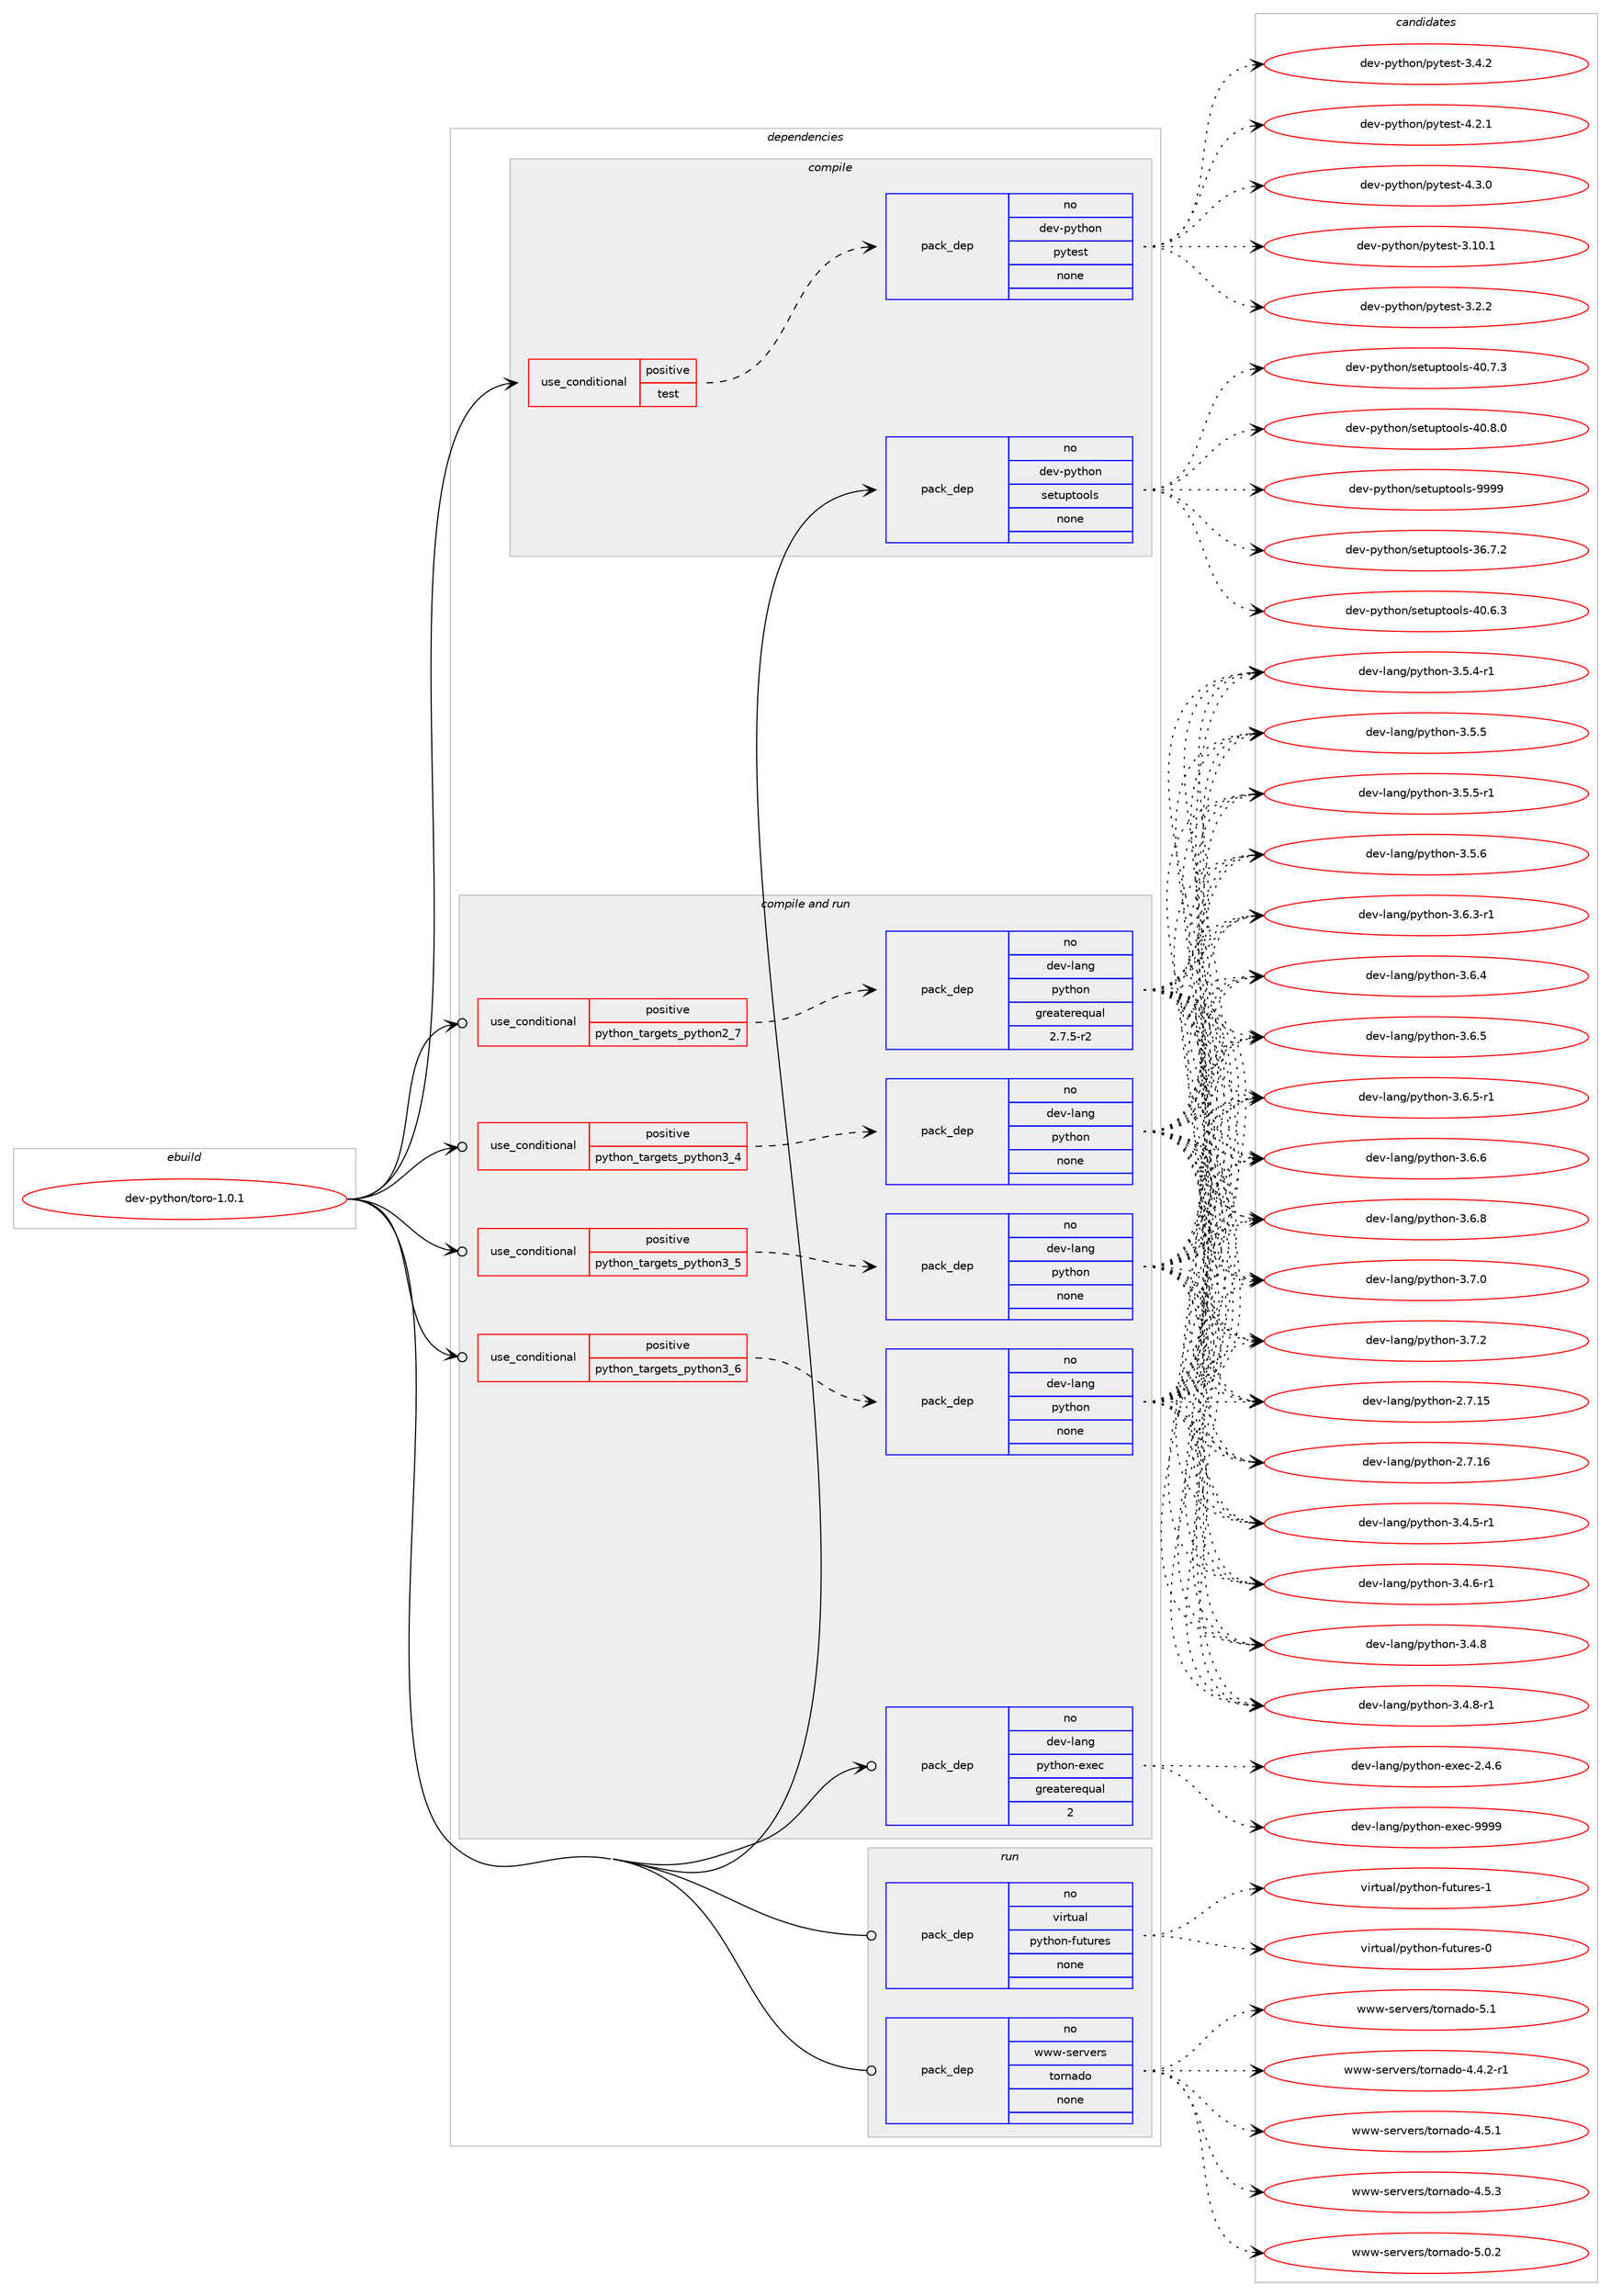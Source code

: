 digraph prolog {

# *************
# Graph options
# *************

newrank=true;
concentrate=true;
compound=true;
graph [rankdir=LR,fontname=Helvetica,fontsize=10,ranksep=1.5];#, ranksep=2.5, nodesep=0.2];
edge  [arrowhead=vee];
node  [fontname=Helvetica,fontsize=10];

# **********
# The ebuild
# **********

subgraph cluster_leftcol {
color=gray;
rank=same;
label=<<i>ebuild</i>>;
id [label="dev-python/toro-1.0.1", color=red, width=4, href="../dev-python/toro-1.0.1.svg"];
}

# ****************
# The dependencies
# ****************

subgraph cluster_midcol {
color=gray;
label=<<i>dependencies</i>>;
subgraph cluster_compile {
fillcolor="#eeeeee";
style=filled;
label=<<i>compile</i>>;
subgraph cond385869 {
dependency1444946 [label=<<TABLE BORDER="0" CELLBORDER="1" CELLSPACING="0" CELLPADDING="4"><TR><TD ROWSPAN="3" CELLPADDING="10">use_conditional</TD></TR><TR><TD>positive</TD></TR><TR><TD>test</TD></TR></TABLE>>, shape=none, color=red];
subgraph pack1035714 {
dependency1444947 [label=<<TABLE BORDER="0" CELLBORDER="1" CELLSPACING="0" CELLPADDING="4" WIDTH="220"><TR><TD ROWSPAN="6" CELLPADDING="30">pack_dep</TD></TR><TR><TD WIDTH="110">no</TD></TR><TR><TD>dev-python</TD></TR><TR><TD>pytest</TD></TR><TR><TD>none</TD></TR><TR><TD></TD></TR></TABLE>>, shape=none, color=blue];
}
dependency1444946:e -> dependency1444947:w [weight=20,style="dashed",arrowhead="vee"];
}
id:e -> dependency1444946:w [weight=20,style="solid",arrowhead="vee"];
subgraph pack1035715 {
dependency1444948 [label=<<TABLE BORDER="0" CELLBORDER="1" CELLSPACING="0" CELLPADDING="4" WIDTH="220"><TR><TD ROWSPAN="6" CELLPADDING="30">pack_dep</TD></TR><TR><TD WIDTH="110">no</TD></TR><TR><TD>dev-python</TD></TR><TR><TD>setuptools</TD></TR><TR><TD>none</TD></TR><TR><TD></TD></TR></TABLE>>, shape=none, color=blue];
}
id:e -> dependency1444948:w [weight=20,style="solid",arrowhead="vee"];
}
subgraph cluster_compileandrun {
fillcolor="#eeeeee";
style=filled;
label=<<i>compile and run</i>>;
subgraph cond385870 {
dependency1444949 [label=<<TABLE BORDER="0" CELLBORDER="1" CELLSPACING="0" CELLPADDING="4"><TR><TD ROWSPAN="3" CELLPADDING="10">use_conditional</TD></TR><TR><TD>positive</TD></TR><TR><TD>python_targets_python2_7</TD></TR></TABLE>>, shape=none, color=red];
subgraph pack1035716 {
dependency1444950 [label=<<TABLE BORDER="0" CELLBORDER="1" CELLSPACING="0" CELLPADDING="4" WIDTH="220"><TR><TD ROWSPAN="6" CELLPADDING="30">pack_dep</TD></TR><TR><TD WIDTH="110">no</TD></TR><TR><TD>dev-lang</TD></TR><TR><TD>python</TD></TR><TR><TD>greaterequal</TD></TR><TR><TD>2.7.5-r2</TD></TR></TABLE>>, shape=none, color=blue];
}
dependency1444949:e -> dependency1444950:w [weight=20,style="dashed",arrowhead="vee"];
}
id:e -> dependency1444949:w [weight=20,style="solid",arrowhead="odotvee"];
subgraph cond385871 {
dependency1444951 [label=<<TABLE BORDER="0" CELLBORDER="1" CELLSPACING="0" CELLPADDING="4"><TR><TD ROWSPAN="3" CELLPADDING="10">use_conditional</TD></TR><TR><TD>positive</TD></TR><TR><TD>python_targets_python3_4</TD></TR></TABLE>>, shape=none, color=red];
subgraph pack1035717 {
dependency1444952 [label=<<TABLE BORDER="0" CELLBORDER="1" CELLSPACING="0" CELLPADDING="4" WIDTH="220"><TR><TD ROWSPAN="6" CELLPADDING="30">pack_dep</TD></TR><TR><TD WIDTH="110">no</TD></TR><TR><TD>dev-lang</TD></TR><TR><TD>python</TD></TR><TR><TD>none</TD></TR><TR><TD></TD></TR></TABLE>>, shape=none, color=blue];
}
dependency1444951:e -> dependency1444952:w [weight=20,style="dashed",arrowhead="vee"];
}
id:e -> dependency1444951:w [weight=20,style="solid",arrowhead="odotvee"];
subgraph cond385872 {
dependency1444953 [label=<<TABLE BORDER="0" CELLBORDER="1" CELLSPACING="0" CELLPADDING="4"><TR><TD ROWSPAN="3" CELLPADDING="10">use_conditional</TD></TR><TR><TD>positive</TD></TR><TR><TD>python_targets_python3_5</TD></TR></TABLE>>, shape=none, color=red];
subgraph pack1035718 {
dependency1444954 [label=<<TABLE BORDER="0" CELLBORDER="1" CELLSPACING="0" CELLPADDING="4" WIDTH="220"><TR><TD ROWSPAN="6" CELLPADDING="30">pack_dep</TD></TR><TR><TD WIDTH="110">no</TD></TR><TR><TD>dev-lang</TD></TR><TR><TD>python</TD></TR><TR><TD>none</TD></TR><TR><TD></TD></TR></TABLE>>, shape=none, color=blue];
}
dependency1444953:e -> dependency1444954:w [weight=20,style="dashed",arrowhead="vee"];
}
id:e -> dependency1444953:w [weight=20,style="solid",arrowhead="odotvee"];
subgraph cond385873 {
dependency1444955 [label=<<TABLE BORDER="0" CELLBORDER="1" CELLSPACING="0" CELLPADDING="4"><TR><TD ROWSPAN="3" CELLPADDING="10">use_conditional</TD></TR><TR><TD>positive</TD></TR><TR><TD>python_targets_python3_6</TD></TR></TABLE>>, shape=none, color=red];
subgraph pack1035719 {
dependency1444956 [label=<<TABLE BORDER="0" CELLBORDER="1" CELLSPACING="0" CELLPADDING="4" WIDTH="220"><TR><TD ROWSPAN="6" CELLPADDING="30">pack_dep</TD></TR><TR><TD WIDTH="110">no</TD></TR><TR><TD>dev-lang</TD></TR><TR><TD>python</TD></TR><TR><TD>none</TD></TR><TR><TD></TD></TR></TABLE>>, shape=none, color=blue];
}
dependency1444955:e -> dependency1444956:w [weight=20,style="dashed",arrowhead="vee"];
}
id:e -> dependency1444955:w [weight=20,style="solid",arrowhead="odotvee"];
subgraph pack1035720 {
dependency1444957 [label=<<TABLE BORDER="0" CELLBORDER="1" CELLSPACING="0" CELLPADDING="4" WIDTH="220"><TR><TD ROWSPAN="6" CELLPADDING="30">pack_dep</TD></TR><TR><TD WIDTH="110">no</TD></TR><TR><TD>dev-lang</TD></TR><TR><TD>python-exec</TD></TR><TR><TD>greaterequal</TD></TR><TR><TD>2</TD></TR></TABLE>>, shape=none, color=blue];
}
id:e -> dependency1444957:w [weight=20,style="solid",arrowhead="odotvee"];
}
subgraph cluster_run {
fillcolor="#eeeeee";
style=filled;
label=<<i>run</i>>;
subgraph pack1035721 {
dependency1444958 [label=<<TABLE BORDER="0" CELLBORDER="1" CELLSPACING="0" CELLPADDING="4" WIDTH="220"><TR><TD ROWSPAN="6" CELLPADDING="30">pack_dep</TD></TR><TR><TD WIDTH="110">no</TD></TR><TR><TD>virtual</TD></TR><TR><TD>python-futures</TD></TR><TR><TD>none</TD></TR><TR><TD></TD></TR></TABLE>>, shape=none, color=blue];
}
id:e -> dependency1444958:w [weight=20,style="solid",arrowhead="odot"];
subgraph pack1035722 {
dependency1444959 [label=<<TABLE BORDER="0" CELLBORDER="1" CELLSPACING="0" CELLPADDING="4" WIDTH="220"><TR><TD ROWSPAN="6" CELLPADDING="30">pack_dep</TD></TR><TR><TD WIDTH="110">no</TD></TR><TR><TD>www-servers</TD></TR><TR><TD>tornado</TD></TR><TR><TD>none</TD></TR><TR><TD></TD></TR></TABLE>>, shape=none, color=blue];
}
id:e -> dependency1444959:w [weight=20,style="solid",arrowhead="odot"];
}
}

# **************
# The candidates
# **************

subgraph cluster_choices {
rank=same;
color=gray;
label=<<i>candidates</i>>;

subgraph choice1035714 {
color=black;
nodesep=1;
choice100101118451121211161041111104711212111610111511645514649484649 [label="dev-python/pytest-3.10.1", color=red, width=4,href="../dev-python/pytest-3.10.1.svg"];
choice1001011184511212111610411111047112121116101115116455146504650 [label="dev-python/pytest-3.2.2", color=red, width=4,href="../dev-python/pytest-3.2.2.svg"];
choice1001011184511212111610411111047112121116101115116455146524650 [label="dev-python/pytest-3.4.2", color=red, width=4,href="../dev-python/pytest-3.4.2.svg"];
choice1001011184511212111610411111047112121116101115116455246504649 [label="dev-python/pytest-4.2.1", color=red, width=4,href="../dev-python/pytest-4.2.1.svg"];
choice1001011184511212111610411111047112121116101115116455246514648 [label="dev-python/pytest-4.3.0", color=red, width=4,href="../dev-python/pytest-4.3.0.svg"];
dependency1444947:e -> choice100101118451121211161041111104711212111610111511645514649484649:w [style=dotted,weight="100"];
dependency1444947:e -> choice1001011184511212111610411111047112121116101115116455146504650:w [style=dotted,weight="100"];
dependency1444947:e -> choice1001011184511212111610411111047112121116101115116455146524650:w [style=dotted,weight="100"];
dependency1444947:e -> choice1001011184511212111610411111047112121116101115116455246504649:w [style=dotted,weight="100"];
dependency1444947:e -> choice1001011184511212111610411111047112121116101115116455246514648:w [style=dotted,weight="100"];
}
subgraph choice1035715 {
color=black;
nodesep=1;
choice100101118451121211161041111104711510111611711211611111110811545515446554650 [label="dev-python/setuptools-36.7.2", color=red, width=4,href="../dev-python/setuptools-36.7.2.svg"];
choice100101118451121211161041111104711510111611711211611111110811545524846544651 [label="dev-python/setuptools-40.6.3", color=red, width=4,href="../dev-python/setuptools-40.6.3.svg"];
choice100101118451121211161041111104711510111611711211611111110811545524846554651 [label="dev-python/setuptools-40.7.3", color=red, width=4,href="../dev-python/setuptools-40.7.3.svg"];
choice100101118451121211161041111104711510111611711211611111110811545524846564648 [label="dev-python/setuptools-40.8.0", color=red, width=4,href="../dev-python/setuptools-40.8.0.svg"];
choice10010111845112121116104111110471151011161171121161111111081154557575757 [label="dev-python/setuptools-9999", color=red, width=4,href="../dev-python/setuptools-9999.svg"];
dependency1444948:e -> choice100101118451121211161041111104711510111611711211611111110811545515446554650:w [style=dotted,weight="100"];
dependency1444948:e -> choice100101118451121211161041111104711510111611711211611111110811545524846544651:w [style=dotted,weight="100"];
dependency1444948:e -> choice100101118451121211161041111104711510111611711211611111110811545524846554651:w [style=dotted,weight="100"];
dependency1444948:e -> choice100101118451121211161041111104711510111611711211611111110811545524846564648:w [style=dotted,weight="100"];
dependency1444948:e -> choice10010111845112121116104111110471151011161171121161111111081154557575757:w [style=dotted,weight="100"];
}
subgraph choice1035716 {
color=black;
nodesep=1;
choice10010111845108971101034711212111610411111045504655464953 [label="dev-lang/python-2.7.15", color=red, width=4,href="../dev-lang/python-2.7.15.svg"];
choice10010111845108971101034711212111610411111045504655464954 [label="dev-lang/python-2.7.16", color=red, width=4,href="../dev-lang/python-2.7.16.svg"];
choice1001011184510897110103471121211161041111104551465246534511449 [label="dev-lang/python-3.4.5-r1", color=red, width=4,href="../dev-lang/python-3.4.5-r1.svg"];
choice1001011184510897110103471121211161041111104551465246544511449 [label="dev-lang/python-3.4.6-r1", color=red, width=4,href="../dev-lang/python-3.4.6-r1.svg"];
choice100101118451089711010347112121116104111110455146524656 [label="dev-lang/python-3.4.8", color=red, width=4,href="../dev-lang/python-3.4.8.svg"];
choice1001011184510897110103471121211161041111104551465246564511449 [label="dev-lang/python-3.4.8-r1", color=red, width=4,href="../dev-lang/python-3.4.8-r1.svg"];
choice1001011184510897110103471121211161041111104551465346524511449 [label="dev-lang/python-3.5.4-r1", color=red, width=4,href="../dev-lang/python-3.5.4-r1.svg"];
choice100101118451089711010347112121116104111110455146534653 [label="dev-lang/python-3.5.5", color=red, width=4,href="../dev-lang/python-3.5.5.svg"];
choice1001011184510897110103471121211161041111104551465346534511449 [label="dev-lang/python-3.5.5-r1", color=red, width=4,href="../dev-lang/python-3.5.5-r1.svg"];
choice100101118451089711010347112121116104111110455146534654 [label="dev-lang/python-3.5.6", color=red, width=4,href="../dev-lang/python-3.5.6.svg"];
choice1001011184510897110103471121211161041111104551465446514511449 [label="dev-lang/python-3.6.3-r1", color=red, width=4,href="../dev-lang/python-3.6.3-r1.svg"];
choice100101118451089711010347112121116104111110455146544652 [label="dev-lang/python-3.6.4", color=red, width=4,href="../dev-lang/python-3.6.4.svg"];
choice100101118451089711010347112121116104111110455146544653 [label="dev-lang/python-3.6.5", color=red, width=4,href="../dev-lang/python-3.6.5.svg"];
choice1001011184510897110103471121211161041111104551465446534511449 [label="dev-lang/python-3.6.5-r1", color=red, width=4,href="../dev-lang/python-3.6.5-r1.svg"];
choice100101118451089711010347112121116104111110455146544654 [label="dev-lang/python-3.6.6", color=red, width=4,href="../dev-lang/python-3.6.6.svg"];
choice100101118451089711010347112121116104111110455146544656 [label="dev-lang/python-3.6.8", color=red, width=4,href="../dev-lang/python-3.6.8.svg"];
choice100101118451089711010347112121116104111110455146554648 [label="dev-lang/python-3.7.0", color=red, width=4,href="../dev-lang/python-3.7.0.svg"];
choice100101118451089711010347112121116104111110455146554650 [label="dev-lang/python-3.7.2", color=red, width=4,href="../dev-lang/python-3.7.2.svg"];
dependency1444950:e -> choice10010111845108971101034711212111610411111045504655464953:w [style=dotted,weight="100"];
dependency1444950:e -> choice10010111845108971101034711212111610411111045504655464954:w [style=dotted,weight="100"];
dependency1444950:e -> choice1001011184510897110103471121211161041111104551465246534511449:w [style=dotted,weight="100"];
dependency1444950:e -> choice1001011184510897110103471121211161041111104551465246544511449:w [style=dotted,weight="100"];
dependency1444950:e -> choice100101118451089711010347112121116104111110455146524656:w [style=dotted,weight="100"];
dependency1444950:e -> choice1001011184510897110103471121211161041111104551465246564511449:w [style=dotted,weight="100"];
dependency1444950:e -> choice1001011184510897110103471121211161041111104551465346524511449:w [style=dotted,weight="100"];
dependency1444950:e -> choice100101118451089711010347112121116104111110455146534653:w [style=dotted,weight="100"];
dependency1444950:e -> choice1001011184510897110103471121211161041111104551465346534511449:w [style=dotted,weight="100"];
dependency1444950:e -> choice100101118451089711010347112121116104111110455146534654:w [style=dotted,weight="100"];
dependency1444950:e -> choice1001011184510897110103471121211161041111104551465446514511449:w [style=dotted,weight="100"];
dependency1444950:e -> choice100101118451089711010347112121116104111110455146544652:w [style=dotted,weight="100"];
dependency1444950:e -> choice100101118451089711010347112121116104111110455146544653:w [style=dotted,weight="100"];
dependency1444950:e -> choice1001011184510897110103471121211161041111104551465446534511449:w [style=dotted,weight="100"];
dependency1444950:e -> choice100101118451089711010347112121116104111110455146544654:w [style=dotted,weight="100"];
dependency1444950:e -> choice100101118451089711010347112121116104111110455146544656:w [style=dotted,weight="100"];
dependency1444950:e -> choice100101118451089711010347112121116104111110455146554648:w [style=dotted,weight="100"];
dependency1444950:e -> choice100101118451089711010347112121116104111110455146554650:w [style=dotted,weight="100"];
}
subgraph choice1035717 {
color=black;
nodesep=1;
choice10010111845108971101034711212111610411111045504655464953 [label="dev-lang/python-2.7.15", color=red, width=4,href="../dev-lang/python-2.7.15.svg"];
choice10010111845108971101034711212111610411111045504655464954 [label="dev-lang/python-2.7.16", color=red, width=4,href="../dev-lang/python-2.7.16.svg"];
choice1001011184510897110103471121211161041111104551465246534511449 [label="dev-lang/python-3.4.5-r1", color=red, width=4,href="../dev-lang/python-3.4.5-r1.svg"];
choice1001011184510897110103471121211161041111104551465246544511449 [label="dev-lang/python-3.4.6-r1", color=red, width=4,href="../dev-lang/python-3.4.6-r1.svg"];
choice100101118451089711010347112121116104111110455146524656 [label="dev-lang/python-3.4.8", color=red, width=4,href="../dev-lang/python-3.4.8.svg"];
choice1001011184510897110103471121211161041111104551465246564511449 [label="dev-lang/python-3.4.8-r1", color=red, width=4,href="../dev-lang/python-3.4.8-r1.svg"];
choice1001011184510897110103471121211161041111104551465346524511449 [label="dev-lang/python-3.5.4-r1", color=red, width=4,href="../dev-lang/python-3.5.4-r1.svg"];
choice100101118451089711010347112121116104111110455146534653 [label="dev-lang/python-3.5.5", color=red, width=4,href="../dev-lang/python-3.5.5.svg"];
choice1001011184510897110103471121211161041111104551465346534511449 [label="dev-lang/python-3.5.5-r1", color=red, width=4,href="../dev-lang/python-3.5.5-r1.svg"];
choice100101118451089711010347112121116104111110455146534654 [label="dev-lang/python-3.5.6", color=red, width=4,href="../dev-lang/python-3.5.6.svg"];
choice1001011184510897110103471121211161041111104551465446514511449 [label="dev-lang/python-3.6.3-r1", color=red, width=4,href="../dev-lang/python-3.6.3-r1.svg"];
choice100101118451089711010347112121116104111110455146544652 [label="dev-lang/python-3.6.4", color=red, width=4,href="../dev-lang/python-3.6.4.svg"];
choice100101118451089711010347112121116104111110455146544653 [label="dev-lang/python-3.6.5", color=red, width=4,href="../dev-lang/python-3.6.5.svg"];
choice1001011184510897110103471121211161041111104551465446534511449 [label="dev-lang/python-3.6.5-r1", color=red, width=4,href="../dev-lang/python-3.6.5-r1.svg"];
choice100101118451089711010347112121116104111110455146544654 [label="dev-lang/python-3.6.6", color=red, width=4,href="../dev-lang/python-3.6.6.svg"];
choice100101118451089711010347112121116104111110455146544656 [label="dev-lang/python-3.6.8", color=red, width=4,href="../dev-lang/python-3.6.8.svg"];
choice100101118451089711010347112121116104111110455146554648 [label="dev-lang/python-3.7.0", color=red, width=4,href="../dev-lang/python-3.7.0.svg"];
choice100101118451089711010347112121116104111110455146554650 [label="dev-lang/python-3.7.2", color=red, width=4,href="../dev-lang/python-3.7.2.svg"];
dependency1444952:e -> choice10010111845108971101034711212111610411111045504655464953:w [style=dotted,weight="100"];
dependency1444952:e -> choice10010111845108971101034711212111610411111045504655464954:w [style=dotted,weight="100"];
dependency1444952:e -> choice1001011184510897110103471121211161041111104551465246534511449:w [style=dotted,weight="100"];
dependency1444952:e -> choice1001011184510897110103471121211161041111104551465246544511449:w [style=dotted,weight="100"];
dependency1444952:e -> choice100101118451089711010347112121116104111110455146524656:w [style=dotted,weight="100"];
dependency1444952:e -> choice1001011184510897110103471121211161041111104551465246564511449:w [style=dotted,weight="100"];
dependency1444952:e -> choice1001011184510897110103471121211161041111104551465346524511449:w [style=dotted,weight="100"];
dependency1444952:e -> choice100101118451089711010347112121116104111110455146534653:w [style=dotted,weight="100"];
dependency1444952:e -> choice1001011184510897110103471121211161041111104551465346534511449:w [style=dotted,weight="100"];
dependency1444952:e -> choice100101118451089711010347112121116104111110455146534654:w [style=dotted,weight="100"];
dependency1444952:e -> choice1001011184510897110103471121211161041111104551465446514511449:w [style=dotted,weight="100"];
dependency1444952:e -> choice100101118451089711010347112121116104111110455146544652:w [style=dotted,weight="100"];
dependency1444952:e -> choice100101118451089711010347112121116104111110455146544653:w [style=dotted,weight="100"];
dependency1444952:e -> choice1001011184510897110103471121211161041111104551465446534511449:w [style=dotted,weight="100"];
dependency1444952:e -> choice100101118451089711010347112121116104111110455146544654:w [style=dotted,weight="100"];
dependency1444952:e -> choice100101118451089711010347112121116104111110455146544656:w [style=dotted,weight="100"];
dependency1444952:e -> choice100101118451089711010347112121116104111110455146554648:w [style=dotted,weight="100"];
dependency1444952:e -> choice100101118451089711010347112121116104111110455146554650:w [style=dotted,weight="100"];
}
subgraph choice1035718 {
color=black;
nodesep=1;
choice10010111845108971101034711212111610411111045504655464953 [label="dev-lang/python-2.7.15", color=red, width=4,href="../dev-lang/python-2.7.15.svg"];
choice10010111845108971101034711212111610411111045504655464954 [label="dev-lang/python-2.7.16", color=red, width=4,href="../dev-lang/python-2.7.16.svg"];
choice1001011184510897110103471121211161041111104551465246534511449 [label="dev-lang/python-3.4.5-r1", color=red, width=4,href="../dev-lang/python-3.4.5-r1.svg"];
choice1001011184510897110103471121211161041111104551465246544511449 [label="dev-lang/python-3.4.6-r1", color=red, width=4,href="../dev-lang/python-3.4.6-r1.svg"];
choice100101118451089711010347112121116104111110455146524656 [label="dev-lang/python-3.4.8", color=red, width=4,href="../dev-lang/python-3.4.8.svg"];
choice1001011184510897110103471121211161041111104551465246564511449 [label="dev-lang/python-3.4.8-r1", color=red, width=4,href="../dev-lang/python-3.4.8-r1.svg"];
choice1001011184510897110103471121211161041111104551465346524511449 [label="dev-lang/python-3.5.4-r1", color=red, width=4,href="../dev-lang/python-3.5.4-r1.svg"];
choice100101118451089711010347112121116104111110455146534653 [label="dev-lang/python-3.5.5", color=red, width=4,href="../dev-lang/python-3.5.5.svg"];
choice1001011184510897110103471121211161041111104551465346534511449 [label="dev-lang/python-3.5.5-r1", color=red, width=4,href="../dev-lang/python-3.5.5-r1.svg"];
choice100101118451089711010347112121116104111110455146534654 [label="dev-lang/python-3.5.6", color=red, width=4,href="../dev-lang/python-3.5.6.svg"];
choice1001011184510897110103471121211161041111104551465446514511449 [label="dev-lang/python-3.6.3-r1", color=red, width=4,href="../dev-lang/python-3.6.3-r1.svg"];
choice100101118451089711010347112121116104111110455146544652 [label="dev-lang/python-3.6.4", color=red, width=4,href="../dev-lang/python-3.6.4.svg"];
choice100101118451089711010347112121116104111110455146544653 [label="dev-lang/python-3.6.5", color=red, width=4,href="../dev-lang/python-3.6.5.svg"];
choice1001011184510897110103471121211161041111104551465446534511449 [label="dev-lang/python-3.6.5-r1", color=red, width=4,href="../dev-lang/python-3.6.5-r1.svg"];
choice100101118451089711010347112121116104111110455146544654 [label="dev-lang/python-3.6.6", color=red, width=4,href="../dev-lang/python-3.6.6.svg"];
choice100101118451089711010347112121116104111110455146544656 [label="dev-lang/python-3.6.8", color=red, width=4,href="../dev-lang/python-3.6.8.svg"];
choice100101118451089711010347112121116104111110455146554648 [label="dev-lang/python-3.7.0", color=red, width=4,href="../dev-lang/python-3.7.0.svg"];
choice100101118451089711010347112121116104111110455146554650 [label="dev-lang/python-3.7.2", color=red, width=4,href="../dev-lang/python-3.7.2.svg"];
dependency1444954:e -> choice10010111845108971101034711212111610411111045504655464953:w [style=dotted,weight="100"];
dependency1444954:e -> choice10010111845108971101034711212111610411111045504655464954:w [style=dotted,weight="100"];
dependency1444954:e -> choice1001011184510897110103471121211161041111104551465246534511449:w [style=dotted,weight="100"];
dependency1444954:e -> choice1001011184510897110103471121211161041111104551465246544511449:w [style=dotted,weight="100"];
dependency1444954:e -> choice100101118451089711010347112121116104111110455146524656:w [style=dotted,weight="100"];
dependency1444954:e -> choice1001011184510897110103471121211161041111104551465246564511449:w [style=dotted,weight="100"];
dependency1444954:e -> choice1001011184510897110103471121211161041111104551465346524511449:w [style=dotted,weight="100"];
dependency1444954:e -> choice100101118451089711010347112121116104111110455146534653:w [style=dotted,weight="100"];
dependency1444954:e -> choice1001011184510897110103471121211161041111104551465346534511449:w [style=dotted,weight="100"];
dependency1444954:e -> choice100101118451089711010347112121116104111110455146534654:w [style=dotted,weight="100"];
dependency1444954:e -> choice1001011184510897110103471121211161041111104551465446514511449:w [style=dotted,weight="100"];
dependency1444954:e -> choice100101118451089711010347112121116104111110455146544652:w [style=dotted,weight="100"];
dependency1444954:e -> choice100101118451089711010347112121116104111110455146544653:w [style=dotted,weight="100"];
dependency1444954:e -> choice1001011184510897110103471121211161041111104551465446534511449:w [style=dotted,weight="100"];
dependency1444954:e -> choice100101118451089711010347112121116104111110455146544654:w [style=dotted,weight="100"];
dependency1444954:e -> choice100101118451089711010347112121116104111110455146544656:w [style=dotted,weight="100"];
dependency1444954:e -> choice100101118451089711010347112121116104111110455146554648:w [style=dotted,weight="100"];
dependency1444954:e -> choice100101118451089711010347112121116104111110455146554650:w [style=dotted,weight="100"];
}
subgraph choice1035719 {
color=black;
nodesep=1;
choice10010111845108971101034711212111610411111045504655464953 [label="dev-lang/python-2.7.15", color=red, width=4,href="../dev-lang/python-2.7.15.svg"];
choice10010111845108971101034711212111610411111045504655464954 [label="dev-lang/python-2.7.16", color=red, width=4,href="../dev-lang/python-2.7.16.svg"];
choice1001011184510897110103471121211161041111104551465246534511449 [label="dev-lang/python-3.4.5-r1", color=red, width=4,href="../dev-lang/python-3.4.5-r1.svg"];
choice1001011184510897110103471121211161041111104551465246544511449 [label="dev-lang/python-3.4.6-r1", color=red, width=4,href="../dev-lang/python-3.4.6-r1.svg"];
choice100101118451089711010347112121116104111110455146524656 [label="dev-lang/python-3.4.8", color=red, width=4,href="../dev-lang/python-3.4.8.svg"];
choice1001011184510897110103471121211161041111104551465246564511449 [label="dev-lang/python-3.4.8-r1", color=red, width=4,href="../dev-lang/python-3.4.8-r1.svg"];
choice1001011184510897110103471121211161041111104551465346524511449 [label="dev-lang/python-3.5.4-r1", color=red, width=4,href="../dev-lang/python-3.5.4-r1.svg"];
choice100101118451089711010347112121116104111110455146534653 [label="dev-lang/python-3.5.5", color=red, width=4,href="../dev-lang/python-3.5.5.svg"];
choice1001011184510897110103471121211161041111104551465346534511449 [label="dev-lang/python-3.5.5-r1", color=red, width=4,href="../dev-lang/python-3.5.5-r1.svg"];
choice100101118451089711010347112121116104111110455146534654 [label="dev-lang/python-3.5.6", color=red, width=4,href="../dev-lang/python-3.5.6.svg"];
choice1001011184510897110103471121211161041111104551465446514511449 [label="dev-lang/python-3.6.3-r1", color=red, width=4,href="../dev-lang/python-3.6.3-r1.svg"];
choice100101118451089711010347112121116104111110455146544652 [label="dev-lang/python-3.6.4", color=red, width=4,href="../dev-lang/python-3.6.4.svg"];
choice100101118451089711010347112121116104111110455146544653 [label="dev-lang/python-3.6.5", color=red, width=4,href="../dev-lang/python-3.6.5.svg"];
choice1001011184510897110103471121211161041111104551465446534511449 [label="dev-lang/python-3.6.5-r1", color=red, width=4,href="../dev-lang/python-3.6.5-r1.svg"];
choice100101118451089711010347112121116104111110455146544654 [label="dev-lang/python-3.6.6", color=red, width=4,href="../dev-lang/python-3.6.6.svg"];
choice100101118451089711010347112121116104111110455146544656 [label="dev-lang/python-3.6.8", color=red, width=4,href="../dev-lang/python-3.6.8.svg"];
choice100101118451089711010347112121116104111110455146554648 [label="dev-lang/python-3.7.0", color=red, width=4,href="../dev-lang/python-3.7.0.svg"];
choice100101118451089711010347112121116104111110455146554650 [label="dev-lang/python-3.7.2", color=red, width=4,href="../dev-lang/python-3.7.2.svg"];
dependency1444956:e -> choice10010111845108971101034711212111610411111045504655464953:w [style=dotted,weight="100"];
dependency1444956:e -> choice10010111845108971101034711212111610411111045504655464954:w [style=dotted,weight="100"];
dependency1444956:e -> choice1001011184510897110103471121211161041111104551465246534511449:w [style=dotted,weight="100"];
dependency1444956:e -> choice1001011184510897110103471121211161041111104551465246544511449:w [style=dotted,weight="100"];
dependency1444956:e -> choice100101118451089711010347112121116104111110455146524656:w [style=dotted,weight="100"];
dependency1444956:e -> choice1001011184510897110103471121211161041111104551465246564511449:w [style=dotted,weight="100"];
dependency1444956:e -> choice1001011184510897110103471121211161041111104551465346524511449:w [style=dotted,weight="100"];
dependency1444956:e -> choice100101118451089711010347112121116104111110455146534653:w [style=dotted,weight="100"];
dependency1444956:e -> choice1001011184510897110103471121211161041111104551465346534511449:w [style=dotted,weight="100"];
dependency1444956:e -> choice100101118451089711010347112121116104111110455146534654:w [style=dotted,weight="100"];
dependency1444956:e -> choice1001011184510897110103471121211161041111104551465446514511449:w [style=dotted,weight="100"];
dependency1444956:e -> choice100101118451089711010347112121116104111110455146544652:w [style=dotted,weight="100"];
dependency1444956:e -> choice100101118451089711010347112121116104111110455146544653:w [style=dotted,weight="100"];
dependency1444956:e -> choice1001011184510897110103471121211161041111104551465446534511449:w [style=dotted,weight="100"];
dependency1444956:e -> choice100101118451089711010347112121116104111110455146544654:w [style=dotted,weight="100"];
dependency1444956:e -> choice100101118451089711010347112121116104111110455146544656:w [style=dotted,weight="100"];
dependency1444956:e -> choice100101118451089711010347112121116104111110455146554648:w [style=dotted,weight="100"];
dependency1444956:e -> choice100101118451089711010347112121116104111110455146554650:w [style=dotted,weight="100"];
}
subgraph choice1035720 {
color=black;
nodesep=1;
choice1001011184510897110103471121211161041111104510112010199455046524654 [label="dev-lang/python-exec-2.4.6", color=red, width=4,href="../dev-lang/python-exec-2.4.6.svg"];
choice10010111845108971101034711212111610411111045101120101994557575757 [label="dev-lang/python-exec-9999", color=red, width=4,href="../dev-lang/python-exec-9999.svg"];
dependency1444957:e -> choice1001011184510897110103471121211161041111104510112010199455046524654:w [style=dotted,weight="100"];
dependency1444957:e -> choice10010111845108971101034711212111610411111045101120101994557575757:w [style=dotted,weight="100"];
}
subgraph choice1035721 {
color=black;
nodesep=1;
choice1181051141161179710847112121116104111110451021171161171141011154548 [label="virtual/python-futures-0", color=red, width=4,href="../virtual/python-futures-0.svg"];
choice1181051141161179710847112121116104111110451021171161171141011154549 [label="virtual/python-futures-1", color=red, width=4,href="../virtual/python-futures-1.svg"];
dependency1444958:e -> choice1181051141161179710847112121116104111110451021171161171141011154548:w [style=dotted,weight="100"];
dependency1444958:e -> choice1181051141161179710847112121116104111110451021171161171141011154549:w [style=dotted,weight="100"];
}
subgraph choice1035722 {
color=black;
nodesep=1;
choice1191191194511510111411810111411547116111114110971001114552465246504511449 [label="www-servers/tornado-4.4.2-r1", color=red, width=4,href="../www-servers/tornado-4.4.2-r1.svg"];
choice119119119451151011141181011141154711611111411097100111455246534649 [label="www-servers/tornado-4.5.1", color=red, width=4,href="../www-servers/tornado-4.5.1.svg"];
choice119119119451151011141181011141154711611111411097100111455246534651 [label="www-servers/tornado-4.5.3", color=red, width=4,href="../www-servers/tornado-4.5.3.svg"];
choice119119119451151011141181011141154711611111411097100111455346484650 [label="www-servers/tornado-5.0.2", color=red, width=4,href="../www-servers/tornado-5.0.2.svg"];
choice11911911945115101114118101114115471161111141109710011145534649 [label="www-servers/tornado-5.1", color=red, width=4,href="../www-servers/tornado-5.1.svg"];
dependency1444959:e -> choice1191191194511510111411810111411547116111114110971001114552465246504511449:w [style=dotted,weight="100"];
dependency1444959:e -> choice119119119451151011141181011141154711611111411097100111455246534649:w [style=dotted,weight="100"];
dependency1444959:e -> choice119119119451151011141181011141154711611111411097100111455246534651:w [style=dotted,weight="100"];
dependency1444959:e -> choice119119119451151011141181011141154711611111411097100111455346484650:w [style=dotted,weight="100"];
dependency1444959:e -> choice11911911945115101114118101114115471161111141109710011145534649:w [style=dotted,weight="100"];
}
}

}
